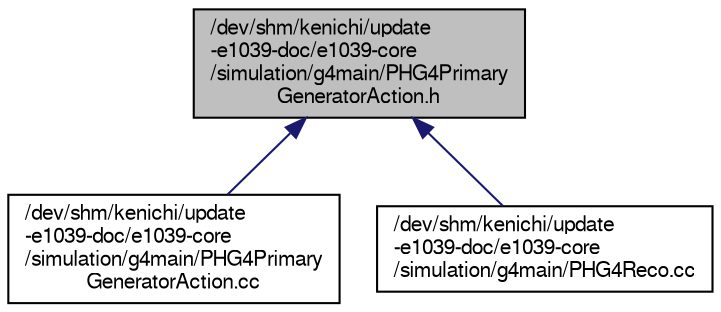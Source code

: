 digraph "/dev/shm/kenichi/update-e1039-doc/e1039-core/simulation/g4main/PHG4PrimaryGeneratorAction.h"
{
  bgcolor="transparent";
  edge [fontname="FreeSans",fontsize="10",labelfontname="FreeSans",labelfontsize="10"];
  node [fontname="FreeSans",fontsize="10",shape=record];
  Node1 [label="/dev/shm/kenichi/update\l-e1039-doc/e1039-core\l/simulation/g4main/PHG4Primary\lGeneratorAction.h",height=0.2,width=0.4,color="black", fillcolor="grey75", style="filled" fontcolor="black"];
  Node1 -> Node2 [dir="back",color="midnightblue",fontsize="10",style="solid",fontname="FreeSans"];
  Node2 [label="/dev/shm/kenichi/update\l-e1039-doc/e1039-core\l/simulation/g4main/PHG4Primary\lGeneratorAction.cc",height=0.2,width=0.4,color="black",URL="$d6/de5/PHG4PrimaryGeneratorAction_8cc.html"];
  Node1 -> Node3 [dir="back",color="midnightblue",fontsize="10",style="solid",fontname="FreeSans"];
  Node3 [label="/dev/shm/kenichi/update\l-e1039-doc/e1039-core\l/simulation/g4main/PHG4Reco.cc",height=0.2,width=0.4,color="black",URL="$d2/dcb/PHG4Reco_8cc.html"];
}
